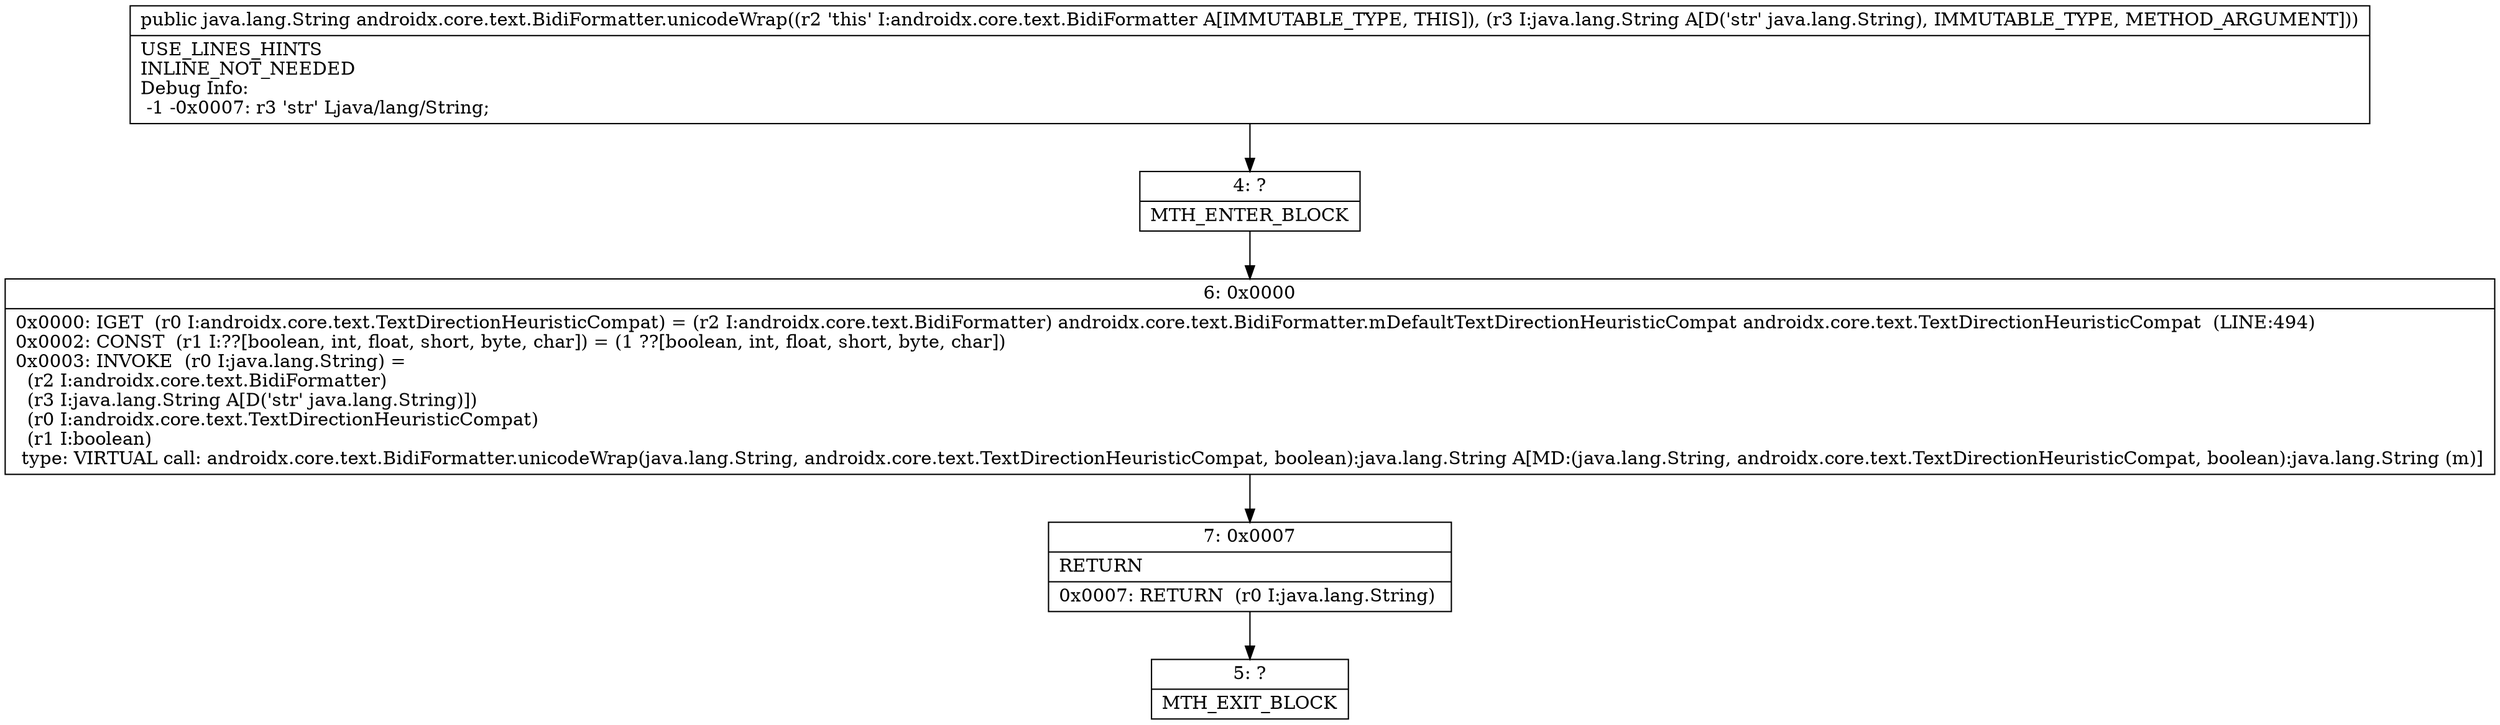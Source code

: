 digraph "CFG forandroidx.core.text.BidiFormatter.unicodeWrap(Ljava\/lang\/String;)Ljava\/lang\/String;" {
Node_4 [shape=record,label="{4\:\ ?|MTH_ENTER_BLOCK\l}"];
Node_6 [shape=record,label="{6\:\ 0x0000|0x0000: IGET  (r0 I:androidx.core.text.TextDirectionHeuristicCompat) = (r2 I:androidx.core.text.BidiFormatter) androidx.core.text.BidiFormatter.mDefaultTextDirectionHeuristicCompat androidx.core.text.TextDirectionHeuristicCompat  (LINE:494)\l0x0002: CONST  (r1 I:??[boolean, int, float, short, byte, char]) = (1 ??[boolean, int, float, short, byte, char]) \l0x0003: INVOKE  (r0 I:java.lang.String) = \l  (r2 I:androidx.core.text.BidiFormatter)\l  (r3 I:java.lang.String A[D('str' java.lang.String)])\l  (r0 I:androidx.core.text.TextDirectionHeuristicCompat)\l  (r1 I:boolean)\l type: VIRTUAL call: androidx.core.text.BidiFormatter.unicodeWrap(java.lang.String, androidx.core.text.TextDirectionHeuristicCompat, boolean):java.lang.String A[MD:(java.lang.String, androidx.core.text.TextDirectionHeuristicCompat, boolean):java.lang.String (m)]\l}"];
Node_7 [shape=record,label="{7\:\ 0x0007|RETURN\l|0x0007: RETURN  (r0 I:java.lang.String) \l}"];
Node_5 [shape=record,label="{5\:\ ?|MTH_EXIT_BLOCK\l}"];
MethodNode[shape=record,label="{public java.lang.String androidx.core.text.BidiFormatter.unicodeWrap((r2 'this' I:androidx.core.text.BidiFormatter A[IMMUTABLE_TYPE, THIS]), (r3 I:java.lang.String A[D('str' java.lang.String), IMMUTABLE_TYPE, METHOD_ARGUMENT]))  | USE_LINES_HINTS\lINLINE_NOT_NEEDED\lDebug Info:\l  \-1 \-0x0007: r3 'str' Ljava\/lang\/String;\l}"];
MethodNode -> Node_4;Node_4 -> Node_6;
Node_6 -> Node_7;
Node_7 -> Node_5;
}

